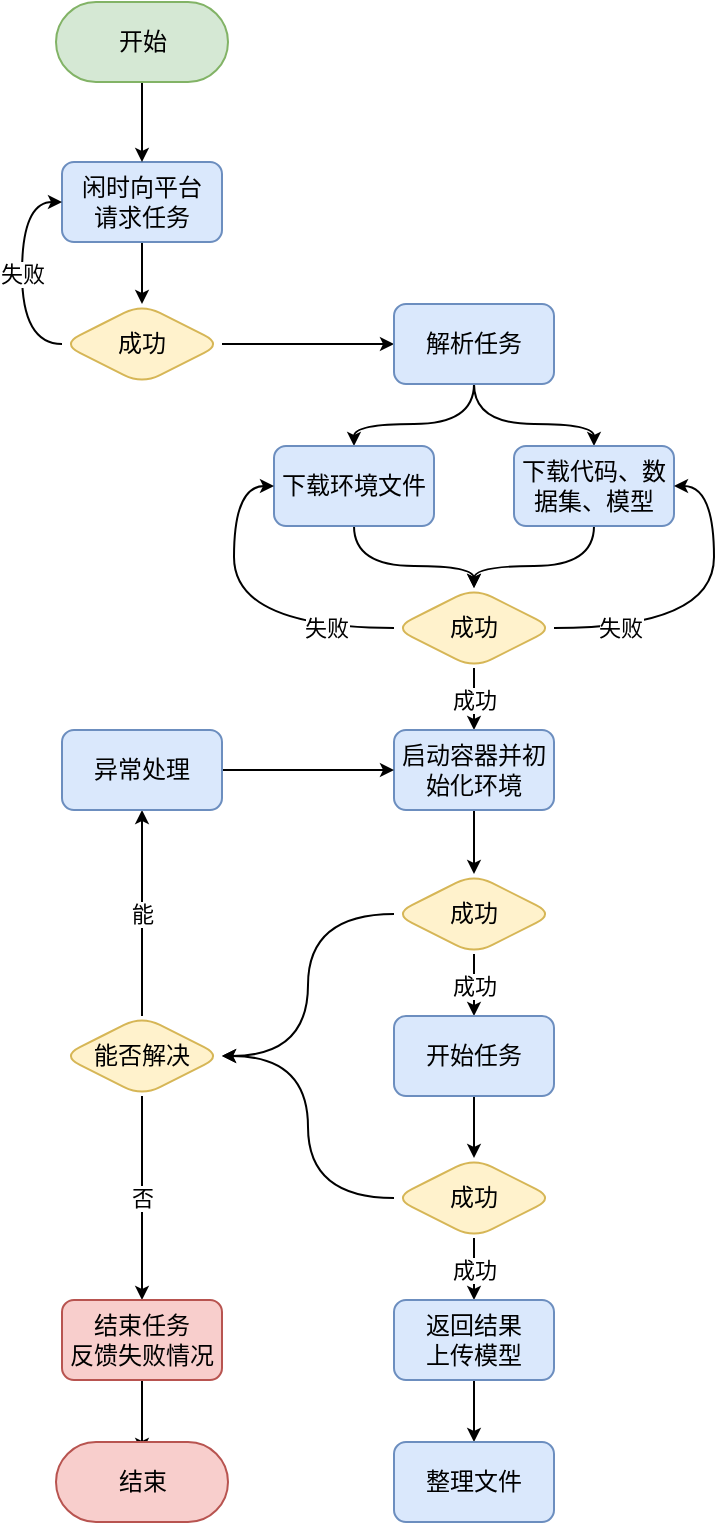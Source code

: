 <mxfile version="20.6.2" type="github">
  <diagram id="qqj5SGeIcp3CO3WpwL2j" name="第 1 页">
    <mxGraphModel dx="1625" dy="797" grid="1" gridSize="10" guides="1" tooltips="1" connect="1" arrows="1" fold="1" page="1" pageScale="1" pageWidth="827" pageHeight="1169" math="0" shadow="0">
      <root>
        <mxCell id="0" />
        <mxCell id="1" parent="0" />
        <mxCell id="T0Joc_rf6QLan3yxdYTv-22" style="edgeStyle=orthogonalEdgeStyle;curved=1;rounded=0;orthogonalLoop=1;jettySize=auto;html=1;exitX=0.5;exitY=1;exitDx=0;exitDy=0;entryX=0.5;entryY=0;entryDx=0;entryDy=0;startSize=4;endSize=4;" edge="1" parent="1" source="T0Joc_rf6QLan3yxdYTv-3" target="T0Joc_rf6QLan3yxdYTv-4">
          <mxGeometry relative="1" as="geometry" />
        </mxCell>
        <mxCell id="T0Joc_rf6QLan3yxdYTv-3" value="闲时向平台&lt;br&gt;请求任务" style="rounded=1;whiteSpace=wrap;html=1;fillColor=#dae8fc;strokeColor=#6c8ebf;" vertex="1" parent="1">
          <mxGeometry x="334" y="120" width="80" height="40" as="geometry" />
        </mxCell>
        <mxCell id="T0Joc_rf6QLan3yxdYTv-24" value="失败" style="edgeStyle=orthogonalEdgeStyle;curved=1;rounded=0;orthogonalLoop=1;jettySize=auto;html=1;exitX=0;exitY=0.5;exitDx=0;exitDy=0;entryX=0;entryY=0.5;entryDx=0;entryDy=0;startSize=4;endSize=4;" edge="1" parent="1" source="T0Joc_rf6QLan3yxdYTv-4" target="T0Joc_rf6QLan3yxdYTv-3">
          <mxGeometry relative="1" as="geometry" />
        </mxCell>
        <mxCell id="T0Joc_rf6QLan3yxdYTv-63" style="edgeStyle=orthogonalEdgeStyle;curved=1;rounded=0;orthogonalLoop=1;jettySize=auto;html=1;exitX=1;exitY=0.5;exitDx=0;exitDy=0;entryX=0;entryY=0.5;entryDx=0;entryDy=0;startSize=4;endSize=4;" edge="1" parent="1" source="T0Joc_rf6QLan3yxdYTv-4" target="T0Joc_rf6QLan3yxdYTv-5">
          <mxGeometry relative="1" as="geometry" />
        </mxCell>
        <mxCell id="T0Joc_rf6QLan3yxdYTv-4" value="成功" style="rhombus;whiteSpace=wrap;html=1;rounded=1;fillColor=#fff2cc;strokeColor=#d6b656;" vertex="1" parent="1">
          <mxGeometry x="334" y="191" width="80" height="40" as="geometry" />
        </mxCell>
        <mxCell id="T0Joc_rf6QLan3yxdYTv-61" style="edgeStyle=orthogonalEdgeStyle;curved=1;rounded=0;orthogonalLoop=1;jettySize=auto;html=1;exitX=0.5;exitY=1;exitDx=0;exitDy=0;entryX=0.5;entryY=0;entryDx=0;entryDy=0;startSize=4;endSize=4;" edge="1" parent="1" source="T0Joc_rf6QLan3yxdYTv-5" target="T0Joc_rf6QLan3yxdYTv-6">
          <mxGeometry relative="1" as="geometry" />
        </mxCell>
        <mxCell id="T0Joc_rf6QLan3yxdYTv-62" style="edgeStyle=orthogonalEdgeStyle;curved=1;rounded=0;orthogonalLoop=1;jettySize=auto;html=1;exitX=0.5;exitY=1;exitDx=0;exitDy=0;entryX=0.5;entryY=0;entryDx=0;entryDy=0;startSize=4;endSize=4;" edge="1" parent="1" source="T0Joc_rf6QLan3yxdYTv-5" target="T0Joc_rf6QLan3yxdYTv-7">
          <mxGeometry relative="1" as="geometry" />
        </mxCell>
        <mxCell id="T0Joc_rf6QLan3yxdYTv-5" value="解析任务" style="rounded=1;whiteSpace=wrap;html=1;fillColor=#dae8fc;strokeColor=#6c8ebf;" vertex="1" parent="1">
          <mxGeometry x="500" y="191" width="80" height="40" as="geometry" />
        </mxCell>
        <mxCell id="T0Joc_rf6QLan3yxdYTv-28" style="edgeStyle=orthogonalEdgeStyle;curved=1;rounded=0;orthogonalLoop=1;jettySize=auto;html=1;exitX=0.5;exitY=1;exitDx=0;exitDy=0;entryX=0.5;entryY=0;entryDx=0;entryDy=0;startSize=4;endSize=4;" edge="1" parent="1" source="T0Joc_rf6QLan3yxdYTv-6" target="T0Joc_rf6QLan3yxdYTv-8">
          <mxGeometry relative="1" as="geometry" />
        </mxCell>
        <mxCell id="T0Joc_rf6QLan3yxdYTv-6" value="下载环境文件" style="rounded=1;whiteSpace=wrap;html=1;fillColor=#dae8fc;strokeColor=#6c8ebf;" vertex="1" parent="1">
          <mxGeometry x="440" y="262" width="80" height="40" as="geometry" />
        </mxCell>
        <mxCell id="T0Joc_rf6QLan3yxdYTv-31" style="edgeStyle=orthogonalEdgeStyle;curved=1;rounded=0;orthogonalLoop=1;jettySize=auto;html=1;exitX=0.5;exitY=1;exitDx=0;exitDy=0;entryX=0.5;entryY=0;entryDx=0;entryDy=0;startSize=4;endSize=4;" edge="1" parent="1" source="T0Joc_rf6QLan3yxdYTv-7" target="T0Joc_rf6QLan3yxdYTv-8">
          <mxGeometry relative="1" as="geometry" />
        </mxCell>
        <mxCell id="T0Joc_rf6QLan3yxdYTv-7" value="下载代码、数据集、模型" style="rounded=1;whiteSpace=wrap;html=1;fillColor=#dae8fc;strokeColor=#6c8ebf;" vertex="1" parent="1">
          <mxGeometry x="560" y="262" width="80" height="40" as="geometry" />
        </mxCell>
        <mxCell id="T0Joc_rf6QLan3yxdYTv-32" style="edgeStyle=orthogonalEdgeStyle;curved=1;rounded=0;orthogonalLoop=1;jettySize=auto;html=1;exitX=1;exitY=0.5;exitDx=0;exitDy=0;entryX=1;entryY=0.5;entryDx=0;entryDy=0;startSize=4;endSize=4;" edge="1" parent="1" source="T0Joc_rf6QLan3yxdYTv-8" target="T0Joc_rf6QLan3yxdYTv-7">
          <mxGeometry relative="1" as="geometry" />
        </mxCell>
        <mxCell id="T0Joc_rf6QLan3yxdYTv-44" value="失败" style="edgeLabel;html=1;align=center;verticalAlign=middle;resizable=0;points=[];" vertex="1" connectable="0" parent="T0Joc_rf6QLan3yxdYTv-32">
          <mxGeometry x="-0.468" y="7" relative="1" as="geometry">
            <mxPoint x="-13" y="7" as="offset" />
          </mxGeometry>
        </mxCell>
        <mxCell id="T0Joc_rf6QLan3yxdYTv-33" style="edgeStyle=orthogonalEdgeStyle;curved=1;rounded=0;orthogonalLoop=1;jettySize=auto;html=1;exitX=0;exitY=0.5;exitDx=0;exitDy=0;entryX=0;entryY=0.5;entryDx=0;entryDy=0;startSize=4;endSize=4;" edge="1" parent="1" source="T0Joc_rf6QLan3yxdYTv-8" target="T0Joc_rf6QLan3yxdYTv-6">
          <mxGeometry relative="1" as="geometry" />
        </mxCell>
        <mxCell id="T0Joc_rf6QLan3yxdYTv-43" value="失败" style="edgeLabel;html=1;align=center;verticalAlign=middle;resizable=0;points=[];" vertex="1" connectable="0" parent="T0Joc_rf6QLan3yxdYTv-33">
          <mxGeometry x="-0.632" y="-5" relative="1" as="geometry">
            <mxPoint x="-3" y="5" as="offset" />
          </mxGeometry>
        </mxCell>
        <mxCell id="T0Joc_rf6QLan3yxdYTv-34" style="edgeStyle=orthogonalEdgeStyle;curved=1;rounded=0;orthogonalLoop=1;jettySize=auto;html=1;exitX=0.5;exitY=1;exitDx=0;exitDy=0;entryX=0.5;entryY=0;entryDx=0;entryDy=0;startSize=4;endSize=4;" edge="1" parent="1" source="T0Joc_rf6QLan3yxdYTv-8" target="T0Joc_rf6QLan3yxdYTv-9">
          <mxGeometry relative="1" as="geometry" />
        </mxCell>
        <mxCell id="T0Joc_rf6QLan3yxdYTv-45" value="成功" style="edgeLabel;html=1;align=center;verticalAlign=middle;resizable=0;points=[];" vertex="1" connectable="0" parent="T0Joc_rf6QLan3yxdYTv-34">
          <mxGeometry relative="1" as="geometry">
            <mxPoint as="offset" />
          </mxGeometry>
        </mxCell>
        <mxCell id="T0Joc_rf6QLan3yxdYTv-8" value="成功" style="rhombus;whiteSpace=wrap;html=1;rounded=1;fillColor=#fff2cc;strokeColor=#d6b656;" vertex="1" parent="1">
          <mxGeometry x="500" y="333" width="80" height="40" as="geometry" />
        </mxCell>
        <mxCell id="T0Joc_rf6QLan3yxdYTv-35" style="edgeStyle=orthogonalEdgeStyle;curved=1;rounded=0;orthogonalLoop=1;jettySize=auto;html=1;entryX=0.5;entryY=0;entryDx=0;entryDy=0;startSize=4;endSize=4;" edge="1" parent="1" source="T0Joc_rf6QLan3yxdYTv-9" target="T0Joc_rf6QLan3yxdYTv-12">
          <mxGeometry relative="1" as="geometry" />
        </mxCell>
        <mxCell id="T0Joc_rf6QLan3yxdYTv-9" value="启动容器并初始化环境" style="rounded=1;whiteSpace=wrap;html=1;fillColor=#dae8fc;strokeColor=#6c8ebf;" vertex="1" parent="1">
          <mxGeometry x="500" y="404" width="80" height="40" as="geometry" />
        </mxCell>
        <mxCell id="T0Joc_rf6QLan3yxdYTv-36" style="edgeStyle=orthogonalEdgeStyle;curved=1;rounded=0;orthogonalLoop=1;jettySize=auto;html=1;exitX=0.5;exitY=1;exitDx=0;exitDy=0;entryX=0.5;entryY=0;entryDx=0;entryDy=0;startSize=4;endSize=4;" edge="1" parent="1" source="T0Joc_rf6QLan3yxdYTv-12" target="T0Joc_rf6QLan3yxdYTv-13">
          <mxGeometry relative="1" as="geometry" />
        </mxCell>
        <mxCell id="T0Joc_rf6QLan3yxdYTv-46" value="成功" style="edgeLabel;html=1;align=center;verticalAlign=middle;resizable=0;points=[];" vertex="1" connectable="0" parent="T0Joc_rf6QLan3yxdYTv-36">
          <mxGeometry relative="1" as="geometry">
            <mxPoint as="offset" />
          </mxGeometry>
        </mxCell>
        <mxCell id="T0Joc_rf6QLan3yxdYTv-66" style="edgeStyle=orthogonalEdgeStyle;curved=1;rounded=0;orthogonalLoop=1;jettySize=auto;html=1;exitX=0;exitY=0.5;exitDx=0;exitDy=0;entryX=1;entryY=0.5;entryDx=0;entryDy=0;startSize=4;endSize=4;" edge="1" parent="1" source="T0Joc_rf6QLan3yxdYTv-12" target="T0Joc_rf6QLan3yxdYTv-77">
          <mxGeometry relative="1" as="geometry">
            <mxPoint x="430" y="565" as="targetPoint" />
          </mxGeometry>
        </mxCell>
        <mxCell id="T0Joc_rf6QLan3yxdYTv-12" value="成功" style="rhombus;whiteSpace=wrap;html=1;rounded=1;fillColor=#fff2cc;strokeColor=#d6b656;" vertex="1" parent="1">
          <mxGeometry x="500" y="476" width="80" height="40" as="geometry" />
        </mxCell>
        <mxCell id="T0Joc_rf6QLan3yxdYTv-37" style="edgeStyle=orthogonalEdgeStyle;curved=1;rounded=0;orthogonalLoop=1;jettySize=auto;html=1;exitX=0.5;exitY=1;exitDx=0;exitDy=0;entryX=0.5;entryY=0;entryDx=0;entryDy=0;startSize=4;endSize=4;" edge="1" parent="1" source="T0Joc_rf6QLan3yxdYTv-13" target="T0Joc_rf6QLan3yxdYTv-15">
          <mxGeometry relative="1" as="geometry" />
        </mxCell>
        <mxCell id="T0Joc_rf6QLan3yxdYTv-13" value="开始任务" style="rounded=1;whiteSpace=wrap;html=1;fillColor=#dae8fc;strokeColor=#6c8ebf;" vertex="1" parent="1">
          <mxGeometry x="500" y="547" width="80" height="40" as="geometry" />
        </mxCell>
        <mxCell id="T0Joc_rf6QLan3yxdYTv-38" style="edgeStyle=orthogonalEdgeStyle;curved=1;rounded=0;orthogonalLoop=1;jettySize=auto;html=1;exitX=0.5;exitY=1;exitDx=0;exitDy=0;entryX=0.5;entryY=0;entryDx=0;entryDy=0;startSize=4;endSize=4;" edge="1" parent="1" source="T0Joc_rf6QLan3yxdYTv-15" target="T0Joc_rf6QLan3yxdYTv-16">
          <mxGeometry relative="1" as="geometry" />
        </mxCell>
        <mxCell id="T0Joc_rf6QLan3yxdYTv-47" value="成功" style="edgeLabel;html=1;align=center;verticalAlign=middle;resizable=0;points=[];" vertex="1" connectable="0" parent="T0Joc_rf6QLan3yxdYTv-38">
          <mxGeometry relative="1" as="geometry">
            <mxPoint as="offset" />
          </mxGeometry>
        </mxCell>
        <mxCell id="T0Joc_rf6QLan3yxdYTv-65" style="edgeStyle=orthogonalEdgeStyle;curved=1;rounded=0;orthogonalLoop=1;jettySize=auto;html=1;exitX=0;exitY=0.5;exitDx=0;exitDy=0;entryX=1;entryY=0.5;entryDx=0;entryDy=0;startSize=4;endSize=4;" edge="1" parent="1" source="T0Joc_rf6QLan3yxdYTv-15" target="T0Joc_rf6QLan3yxdYTv-77">
          <mxGeometry relative="1" as="geometry">
            <mxPoint x="430" y="565" as="targetPoint" />
          </mxGeometry>
        </mxCell>
        <mxCell id="T0Joc_rf6QLan3yxdYTv-15" value="成功" style="rhombus;whiteSpace=wrap;html=1;rounded=1;fillColor=#fff2cc;strokeColor=#d6b656;" vertex="1" parent="1">
          <mxGeometry x="500" y="618" width="80" height="40" as="geometry" />
        </mxCell>
        <mxCell id="T0Joc_rf6QLan3yxdYTv-40" style="edgeStyle=orthogonalEdgeStyle;curved=1;rounded=0;orthogonalLoop=1;jettySize=auto;html=1;exitX=0.5;exitY=1;exitDx=0;exitDy=0;startSize=4;endSize=4;" edge="1" parent="1" source="T0Joc_rf6QLan3yxdYTv-16" target="T0Joc_rf6QLan3yxdYTv-39">
          <mxGeometry relative="1" as="geometry" />
        </mxCell>
        <mxCell id="T0Joc_rf6QLan3yxdYTv-16" value="返回结果&lt;br&gt;上传模型" style="rounded=1;whiteSpace=wrap;html=1;fillColor=#dae8fc;strokeColor=#6c8ebf;" vertex="1" parent="1">
          <mxGeometry x="500" y="689" width="80" height="40" as="geometry" />
        </mxCell>
        <mxCell id="T0Joc_rf6QLan3yxdYTv-39" value="整理文件" style="rounded=1;whiteSpace=wrap;html=1;fillColor=#dae8fc;strokeColor=#6c8ebf;" vertex="1" parent="1">
          <mxGeometry x="500" y="760" width="80" height="40" as="geometry" />
        </mxCell>
        <mxCell id="T0Joc_rf6QLan3yxdYTv-79" style="edgeStyle=orthogonalEdgeStyle;curved=1;rounded=0;orthogonalLoop=1;jettySize=auto;html=1;exitX=0.5;exitY=0;exitDx=0;exitDy=0;startSize=4;endSize=4;" edge="1" parent="1" source="T0Joc_rf6QLan3yxdYTv-77" target="T0Joc_rf6QLan3yxdYTv-78">
          <mxGeometry relative="1" as="geometry" />
        </mxCell>
        <mxCell id="T0Joc_rf6QLan3yxdYTv-81" value="能" style="edgeLabel;html=1;align=center;verticalAlign=middle;resizable=0;points=[];" vertex="1" connectable="0" parent="T0Joc_rf6QLan3yxdYTv-79">
          <mxGeometry relative="1" as="geometry">
            <mxPoint as="offset" />
          </mxGeometry>
        </mxCell>
        <mxCell id="T0Joc_rf6QLan3yxdYTv-89" style="edgeStyle=orthogonalEdgeStyle;curved=1;rounded=0;orthogonalLoop=1;jettySize=auto;html=1;exitX=0.5;exitY=1;exitDx=0;exitDy=0;entryX=0.5;entryY=0;entryDx=0;entryDy=0;startSize=4;endSize=4;" edge="1" parent="1" source="T0Joc_rf6QLan3yxdYTv-77" target="T0Joc_rf6QLan3yxdYTv-82">
          <mxGeometry relative="1" as="geometry" />
        </mxCell>
        <mxCell id="T0Joc_rf6QLan3yxdYTv-91" value="否" style="edgeLabel;html=1;align=center;verticalAlign=middle;resizable=0;points=[];" vertex="1" connectable="0" parent="T0Joc_rf6QLan3yxdYTv-89">
          <mxGeometry relative="1" as="geometry">
            <mxPoint as="offset" />
          </mxGeometry>
        </mxCell>
        <mxCell id="T0Joc_rf6QLan3yxdYTv-77" value="能否解决" style="rhombus;whiteSpace=wrap;html=1;rounded=1;fillColor=#fff2cc;strokeColor=#d6b656;" vertex="1" parent="1">
          <mxGeometry x="334" y="547" width="80" height="40" as="geometry" />
        </mxCell>
        <mxCell id="T0Joc_rf6QLan3yxdYTv-80" style="edgeStyle=orthogonalEdgeStyle;curved=1;rounded=0;orthogonalLoop=1;jettySize=auto;html=1;exitX=1;exitY=0.5;exitDx=0;exitDy=0;entryX=0;entryY=0.5;entryDx=0;entryDy=0;startSize=4;endSize=4;" edge="1" parent="1" source="T0Joc_rf6QLan3yxdYTv-78" target="T0Joc_rf6QLan3yxdYTv-9">
          <mxGeometry relative="1" as="geometry" />
        </mxCell>
        <mxCell id="T0Joc_rf6QLan3yxdYTv-78" value="异常处理" style="rounded=1;whiteSpace=wrap;html=1;fillColor=#dae8fc;strokeColor=#6c8ebf;" vertex="1" parent="1">
          <mxGeometry x="334" y="404" width="80" height="40" as="geometry" />
        </mxCell>
        <mxCell id="T0Joc_rf6QLan3yxdYTv-90" style="edgeStyle=orthogonalEdgeStyle;curved=1;rounded=0;orthogonalLoop=1;jettySize=auto;html=1;exitX=0.5;exitY=1;exitDx=0;exitDy=0;entryX=0.5;entryY=0.5;entryDx=0;entryDy=-15;entryPerimeter=0;startSize=4;endSize=4;" edge="1" parent="1" source="T0Joc_rf6QLan3yxdYTv-82" target="T0Joc_rf6QLan3yxdYTv-86">
          <mxGeometry relative="1" as="geometry" />
        </mxCell>
        <mxCell id="T0Joc_rf6QLan3yxdYTv-82" value="结束任务&lt;br&gt;反馈失败情况" style="rounded=1;whiteSpace=wrap;html=1;fillColor=#f8cecc;strokeColor=#b85450;" vertex="1" parent="1">
          <mxGeometry x="334" y="689" width="80" height="40" as="geometry" />
        </mxCell>
        <mxCell id="T0Joc_rf6QLan3yxdYTv-92" style="edgeStyle=orthogonalEdgeStyle;curved=1;rounded=0;orthogonalLoop=1;jettySize=auto;html=1;exitX=0.5;exitY=0.5;exitDx=0;exitDy=20;exitPerimeter=0;entryX=0.5;entryY=0;entryDx=0;entryDy=0;startSize=4;endSize=4;" edge="1" parent="1" source="T0Joc_rf6QLan3yxdYTv-85" target="T0Joc_rf6QLan3yxdYTv-3">
          <mxGeometry relative="1" as="geometry" />
        </mxCell>
        <mxCell id="T0Joc_rf6QLan3yxdYTv-85" value="开始" style="html=1;dashed=0;whitespace=wrap;shape=mxgraph.dfd.start;rounded=1;fillColor=#d5e8d4;strokeColor=#82b366;" vertex="1" parent="1">
          <mxGeometry x="331" y="40" width="86" height="40" as="geometry" />
        </mxCell>
        <mxCell id="T0Joc_rf6QLan3yxdYTv-86" value="结束" style="html=1;dashed=0;whitespace=wrap;shape=mxgraph.dfd.start;rounded=1;fillColor=#f8cecc;strokeColor=#b85450;" vertex="1" parent="1">
          <mxGeometry x="331" y="760" width="86" height="40" as="geometry" />
        </mxCell>
      </root>
    </mxGraphModel>
  </diagram>
</mxfile>
